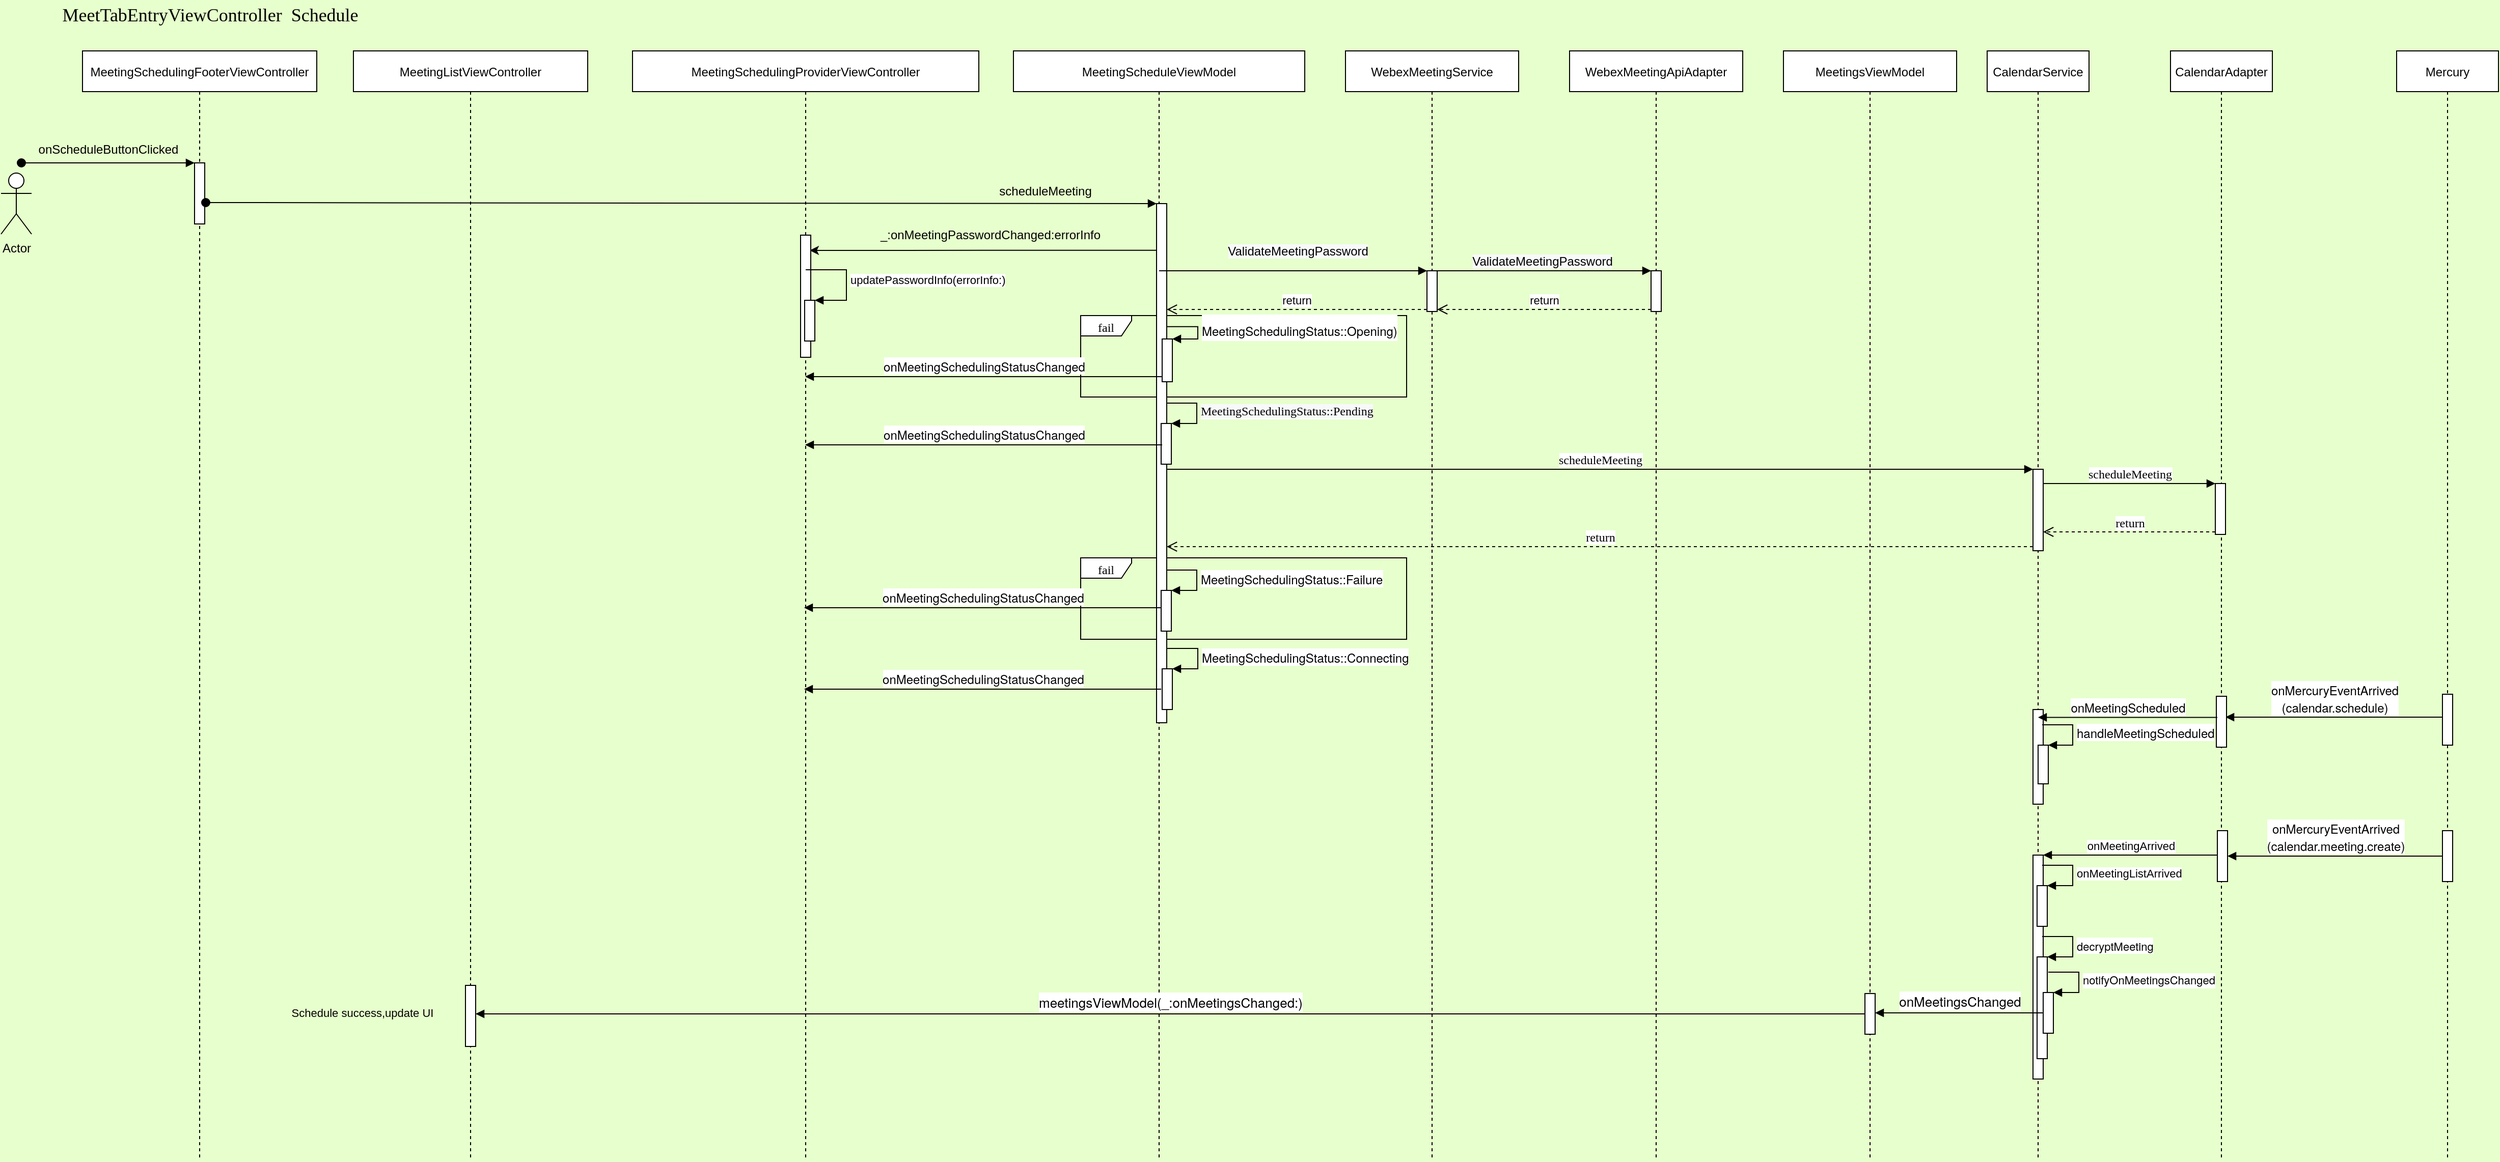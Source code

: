 <mxfile version="17.1.2" type="github">
  <diagram id="kgpKYQtTHZ0yAKxKKP6v" name="Page-1">
    <mxGraphModel dx="3640" dy="1142" grid="1" gridSize="10" guides="1" tooltips="1" connect="1" arrows="1" fold="1" page="1" pageScale="1" pageWidth="850" pageHeight="1100" background="#E6FFCC" math="0" shadow="0">
      <root>
        <mxCell id="0" />
        <mxCell id="1" parent="0" />
        <mxCell id="TrbpMphKD7TbdpJShQMu-66" value="&lt;font style=&quot;font-size: 12px&quot;&gt;fail&lt;/font&gt;" style="shape=umlFrame;whiteSpace=wrap;html=1;fontFamily=Lucida Console;fontSize=18;width=50;height=20;" parent="1" vertex="1">
          <mxGeometry x="200" y="568" width="320" height="80" as="geometry" />
        </mxCell>
        <mxCell id="TrbpMphKD7TbdpJShQMu-34" value="" style="edgeStyle=orthogonalEdgeStyle;rounded=0;orthogonalLoop=1;jettySize=auto;html=1;entryX=0.9;entryY=0.125;entryDx=0;entryDy=0;entryPerimeter=0;exitX=0.164;exitY=0.09;exitDx=0;exitDy=0;exitPerimeter=0;" parent="1" source="TrbpMphKD7TbdpJShQMu-24" target="TrbpMphKD7TbdpJShQMu-33" edge="1">
          <mxGeometry relative="1" as="geometry">
            <mxPoint x="294.5" y="249" as="sourcePoint" />
            <mxPoint x="-5.5" y="249" as="targetPoint" />
            <Array as="points" />
          </mxGeometry>
        </mxCell>
        <mxCell id="3nuBFxr9cyL0pnOWT2aG-1" value="MeetingScheduleViewModel" style="shape=umlLifeline;perimeter=lifelinePerimeter;container=1;collapsible=0;recursiveResize=0;rounded=0;shadow=0;strokeWidth=1;" parent="1" vertex="1">
          <mxGeometry x="134" y="70" width="286" height="1090" as="geometry" />
        </mxCell>
        <mxCell id="TrbpMphKD7TbdpJShQMu-44" value="&lt;font style=&quot;font-size: 12px&quot;&gt;fail&lt;/font&gt;" style="shape=umlFrame;whiteSpace=wrap;html=1;fontFamily=Lucida Console;fontSize=18;width=50;height=20;" parent="3nuBFxr9cyL0pnOWT2aG-1" vertex="1">
          <mxGeometry x="66" y="260" width="320" height="80" as="geometry" />
        </mxCell>
        <mxCell id="TrbpMphKD7TbdpJShQMu-24" value="" style="html=1;points=[];perimeter=orthogonalPerimeter;" parent="3nuBFxr9cyL0pnOWT2aG-1" vertex="1">
          <mxGeometry x="140.5" y="150" width="10" height="510" as="geometry" />
        </mxCell>
        <mxCell id="TrbpMphKD7TbdpJShQMu-43" value="&lt;p class=&quot;p1&quot; style=&quot;margin: 0px ; font-stretch: normal ; line-height: normal ; font-family: &amp;#34;helvetica neue&amp;#34;&quot;&gt;&lt;font style=&quot;font-size: 12px&quot;&gt;MeetingSchedulingStatus::Opening)&lt;/font&gt;&lt;/p&gt;" style="edgeStyle=orthogonalEdgeStyle;html=1;align=left;spacingLeft=2;endArrow=block;rounded=0;entryX=1;entryY=0;fontFamily=Lucida Console;fontSize=18;" parent="3nuBFxr9cyL0pnOWT2aG-1" target="TrbpMphKD7TbdpJShQMu-42" edge="1">
          <mxGeometry x="-0.106" relative="1" as="geometry">
            <mxPoint x="151" y="270.911" as="sourcePoint" />
            <Array as="points">
              <mxPoint x="181" y="270.911" />
            </Array>
            <mxPoint as="offset" />
          </mxGeometry>
        </mxCell>
        <mxCell id="TrbpMphKD7TbdpJShQMu-42" value="" style="html=1;points=[];perimeter=orthogonalPerimeter;fontFamily=Lucida Console;fontSize=18;" parent="3nuBFxr9cyL0pnOWT2aG-1" vertex="1">
          <mxGeometry x="146" y="282.98" width="10" height="42.02" as="geometry" />
        </mxCell>
        <mxCell id="TrbpMphKD7TbdpJShQMu-3" value="MeetingSchedulingFooterViewController" style="shape=umlLifeline;perimeter=lifelinePerimeter;container=1;collapsible=0;recursiveResize=0;rounded=0;shadow=0;strokeWidth=1;" parent="1" vertex="1">
          <mxGeometry x="-780" y="70" width="230" height="1090" as="geometry" />
        </mxCell>
        <mxCell id="TrbpMphKD7TbdpJShQMu-17" value="" style="html=1;points=[];perimeter=orthogonalPerimeter;" parent="TrbpMphKD7TbdpJShQMu-3" vertex="1">
          <mxGeometry x="110" y="110" width="10" height="60" as="geometry" />
        </mxCell>
        <mxCell id="TrbpMphKD7TbdpJShQMu-18" value="" style="html=1;verticalAlign=bottom;startArrow=oval;endArrow=block;startSize=8;rounded=0;" parent="TrbpMphKD7TbdpJShQMu-3" target="TrbpMphKD7TbdpJShQMu-17" edge="1">
          <mxGeometry relative="1" as="geometry">
            <mxPoint x="-60" y="110" as="sourcePoint" />
          </mxGeometry>
        </mxCell>
        <mxCell id="TrbpMphKD7TbdpJShQMu-22" value="onScheduleButtonClicked" style="text;html=1;align=center;verticalAlign=middle;resizable=0;points=[];autosize=1;strokeColor=none;fillColor=none;" parent="TrbpMphKD7TbdpJShQMu-3" vertex="1">
          <mxGeometry x="-50" y="87" width="150" height="20" as="geometry" />
        </mxCell>
        <mxCell id="TrbpMphKD7TbdpJShQMu-5" value="WebexMeetingService" style="shape=umlLifeline;perimeter=lifelinePerimeter;container=1;collapsible=0;recursiveResize=0;rounded=0;shadow=0;strokeWidth=1;" parent="1" vertex="1">
          <mxGeometry x="460" y="70" width="170" height="1090" as="geometry" />
        </mxCell>
        <mxCell id="TrbpMphKD7TbdpJShQMu-26" value="" style="html=1;points=[];perimeter=orthogonalPerimeter;" parent="TrbpMphKD7TbdpJShQMu-5" vertex="1">
          <mxGeometry x="80" y="216" width="10" height="40" as="geometry" />
        </mxCell>
        <mxCell id="TrbpMphKD7TbdpJShQMu-7" value="WebexMeetingApiAdapter" style="shape=umlLifeline;perimeter=lifelinePerimeter;container=1;collapsible=0;recursiveResize=0;rounded=0;shadow=0;strokeWidth=1;" parent="1" vertex="1">
          <mxGeometry x="680" y="70" width="170" height="1090" as="geometry" />
        </mxCell>
        <mxCell id="TrbpMphKD7TbdpJShQMu-29" value="" style="html=1;points=[];perimeter=orthogonalPerimeter;" parent="TrbpMphKD7TbdpJShQMu-7" vertex="1">
          <mxGeometry x="80" y="216" width="10" height="40" as="geometry" />
        </mxCell>
        <mxCell id="TrbpMphKD7TbdpJShQMu-14" value="&lt;span style=&quot;color: rgba(0 , 0 , 0 , 0) ; font-family: monospace ; font-size: 0px&quot;&gt;%3CmxGraphModel%3E%3Croot%3E%3CmxCell%20id%3D%220%22%2F%3E%3CmxCell%20id%3D%221%22%20parent%3D%220%22%2F%3E%3CmxCell%20id%3D%222%22%20value%3D%22ValidateMeetingPassword%22%20style%3D%22text%3Bhtml%3D1%3Balign%3Dcenter%3BverticalAlign%3Dmiddle%3Bresizable%3D0%3Bpoints%3D%5B%5D%3Bautosize%3D1%3BstrokeColor%3Dnone%3BfillColor%3Dnone%3B%22%20vertex%3D%221%22%20parent%3D%221%22%3E%3CmxGeometry%20x%3D%22340%22%20y%3D%22190%22%20width%3D%22150%22%20height%3D%2220%22%20as%3D%22geometry%22%2F%3E%3C%2FmxCell%3E%3C%2Froot%3E%3C%2FmxGraphModel%3E&lt;/span&gt;" style="text;html=1;align=center;verticalAlign=middle;resizable=0;points=[];autosize=1;strokeColor=none;fillColor=none;" parent="1" vertex="1">
          <mxGeometry x="110" y="190" width="20" height="20" as="geometry" />
        </mxCell>
        <mxCell id="TrbpMphKD7TbdpJShQMu-15" value="scheduleMeeting" style="text;html=1;align=center;verticalAlign=middle;resizable=0;points=[];autosize=1;strokeColor=none;fillColor=none;" parent="1" vertex="1">
          <mxGeometry x="110" y="198" width="110" height="20" as="geometry" />
        </mxCell>
        <mxCell id="TrbpMphKD7TbdpJShQMu-20" value="Actor" style="shape=umlActor;verticalLabelPosition=bottom;verticalAlign=top;html=1;" parent="1" vertex="1">
          <mxGeometry x="-860" y="190" width="30" height="60" as="geometry" />
        </mxCell>
        <mxCell id="TrbpMphKD7TbdpJShQMu-25" value="" style="html=1;verticalAlign=bottom;startArrow=oval;endArrow=block;startSize=8;rounded=0;exitX=1.1;exitY=0.65;exitDx=0;exitDy=0;exitPerimeter=0;" parent="1" source="TrbpMphKD7TbdpJShQMu-17" target="TrbpMphKD7TbdpJShQMu-24" edge="1">
          <mxGeometry relative="1" as="geometry">
            <mxPoint x="230" y="220" as="sourcePoint" />
          </mxGeometry>
        </mxCell>
        <mxCell id="TrbpMphKD7TbdpJShQMu-27" value="&lt;span style=&quot;font-size: 12px ; background-color: rgb(248 , 249 , 250)&quot;&gt;ValidateMeetingPassword&lt;/span&gt;" style="html=1;verticalAlign=bottom;endArrow=block;entryX=0;entryY=0;rounded=0;" parent="1" source="3nuBFxr9cyL0pnOWT2aG-1" target="TrbpMphKD7TbdpJShQMu-26" edge="1">
          <mxGeometry x="0.022" y="10" relative="1" as="geometry">
            <mxPoint x="280" y="290" as="sourcePoint" />
            <mxPoint x="1" as="offset" />
          </mxGeometry>
        </mxCell>
        <mxCell id="TrbpMphKD7TbdpJShQMu-28" value="return" style="html=1;verticalAlign=bottom;endArrow=open;dashed=1;endSize=8;exitX=0;exitY=0.95;rounded=0;" parent="1" source="TrbpMphKD7TbdpJShQMu-26" target="TrbpMphKD7TbdpJShQMu-24" edge="1">
          <mxGeometry relative="1" as="geometry">
            <mxPoint x="294.5" y="324" as="targetPoint" />
          </mxGeometry>
        </mxCell>
        <mxCell id="TrbpMphKD7TbdpJShQMu-30" value="&lt;span style=&quot;font-size: 12px ; background-color: rgb(248 , 249 , 250)&quot;&gt;ValidateMeetingPassword&lt;/span&gt;" style="html=1;verticalAlign=bottom;endArrow=block;entryX=0;entryY=0;rounded=0;" parent="1" target="TrbpMphKD7TbdpJShQMu-29" edge="1">
          <mxGeometry relative="1" as="geometry">
            <mxPoint x="544.5" y="286" as="sourcePoint" />
          </mxGeometry>
        </mxCell>
        <mxCell id="TrbpMphKD7TbdpJShQMu-31" value="return" style="html=1;verticalAlign=bottom;endArrow=open;dashed=1;endSize=8;exitX=0;exitY=0.95;rounded=0;" parent="1" source="TrbpMphKD7TbdpJShQMu-29" edge="1">
          <mxGeometry relative="1" as="geometry">
            <mxPoint x="550" y="324" as="targetPoint" />
          </mxGeometry>
        </mxCell>
        <mxCell id="TrbpMphKD7TbdpJShQMu-32" value="MeetingSchedulingProviderViewController" style="shape=umlLifeline;perimeter=lifelinePerimeter;container=1;collapsible=0;recursiveResize=0;rounded=0;shadow=0;strokeWidth=1;" parent="1" vertex="1">
          <mxGeometry x="-240" y="70" width="340" height="1090" as="geometry" />
        </mxCell>
        <mxCell id="TrbpMphKD7TbdpJShQMu-33" value="" style="html=1;points=[];perimeter=orthogonalPerimeter;" parent="TrbpMphKD7TbdpJShQMu-32" vertex="1">
          <mxGeometry x="165" y="181" width="10" height="120" as="geometry" />
        </mxCell>
        <mxCell id="TrbpMphKD7TbdpJShQMu-35" value="_:onMeetingPasswordChanged:errorInfo" style="text;html=1;align=center;verticalAlign=middle;resizable=0;points=[];autosize=1;strokeColor=none;fillColor=none;" parent="TrbpMphKD7TbdpJShQMu-32" vertex="1">
          <mxGeometry x="236" y="171" width="230" height="20" as="geometry" />
        </mxCell>
        <mxCell id="TrbpMphKD7TbdpJShQMu-38" value="" style="html=1;points=[];perimeter=orthogonalPerimeter;" parent="TrbpMphKD7TbdpJShQMu-32" vertex="1">
          <mxGeometry x="169" y="245" width="10" height="40" as="geometry" />
        </mxCell>
        <mxCell id="TrbpMphKD7TbdpJShQMu-39" value="updatePasswordInfo(errorInfo:)" style="edgeStyle=orthogonalEdgeStyle;html=1;align=left;spacingLeft=2;endArrow=block;rounded=0;entryX=1;entryY=0;" parent="TrbpMphKD7TbdpJShQMu-32" target="TrbpMphKD7TbdpJShQMu-38" edge="1">
          <mxGeometry x="-0.01" relative="1" as="geometry">
            <mxPoint x="170" y="215" as="sourcePoint" />
            <Array as="points">
              <mxPoint x="210" y="215" />
              <mxPoint x="210" y="245" />
            </Array>
            <mxPoint as="offset" />
          </mxGeometry>
        </mxCell>
        <mxCell id="TrbpMphKD7TbdpJShQMu-41" value="&lt;font face=&quot;Lucida Console&quot;&gt;MeetTabEntryViewController&amp;nbsp; Schedule&lt;/font&gt;" style="text;html=1;align=center;verticalAlign=middle;resizable=0;points=[];autosize=1;strokeColor=none;fillColor=none;fontSize=18;fontFamily=Lucida Console;" parent="1" vertex="1">
          <mxGeometry x="-810" y="20" width="310" height="30" as="geometry" />
        </mxCell>
        <mxCell id="TrbpMphKD7TbdpJShQMu-51" value="scheduleMeeting" style="html=1;verticalAlign=bottom;endArrow=block;entryX=0;entryY=0;rounded=0;fontFamily=Lucida Console;fontSize=12;" parent="1" target="TrbpMphKD7TbdpJShQMu-50" edge="1">
          <mxGeometry relative="1" as="geometry">
            <mxPoint x="284.5" y="481" as="sourcePoint" />
          </mxGeometry>
        </mxCell>
        <mxCell id="TrbpMphKD7TbdpJShQMu-52" value="return" style="html=1;verticalAlign=bottom;endArrow=open;dashed=1;endSize=8;exitX=0;exitY=0.95;rounded=0;fontFamily=Lucida Console;fontSize=12;" parent="1" source="TrbpMphKD7TbdpJShQMu-50" edge="1">
          <mxGeometry relative="1" as="geometry">
            <mxPoint x="284.5" y="557" as="targetPoint" />
          </mxGeometry>
        </mxCell>
        <mxCell id="TrbpMphKD7TbdpJShQMu-64" value="" style="html=1;points=[];perimeter=orthogonalPerimeter;fontFamily=Lucida Console;fontSize=12;" parent="1" vertex="1">
          <mxGeometry x="279" y="436" width="10" height="40" as="geometry" />
        </mxCell>
        <mxCell id="TrbpMphKD7TbdpJShQMu-65" value="&lt;span style=&quot;text-align: center ; background-color: rgb(248 , 249 , 250)&quot;&gt;MeetingSchedulingStatus::Pending&lt;/span&gt;" style="edgeStyle=orthogonalEdgeStyle;html=1;align=left;spacingLeft=2;endArrow=block;rounded=0;entryX=1;entryY=0;fontFamily=Lucida Console;fontSize=12;" parent="1" target="TrbpMphKD7TbdpJShQMu-64" edge="1">
          <mxGeometry relative="1" as="geometry">
            <mxPoint x="284" y="416" as="sourcePoint" />
            <Array as="points">
              <mxPoint x="314" y="416" />
            </Array>
          </mxGeometry>
        </mxCell>
        <mxCell id="TrbpMphKD7TbdpJShQMu-67" value="" style="html=1;points=[];perimeter=orthogonalPerimeter;fontFamily=Lucida Console;fontSize=12;" parent="1" vertex="1">
          <mxGeometry x="279" y="600" width="10" height="40" as="geometry" />
        </mxCell>
        <mxCell id="TrbpMphKD7TbdpJShQMu-68" value="&lt;p class=&quot;p1&quot; style=&quot;margin: 0px ; font-stretch: normal ; line-height: normal ; font-family: &amp;#34;helvetica neue&amp;#34;&quot;&gt;&lt;font style=&quot;font-size: 12px&quot;&gt;MeetingSchedulingStatus::Failure&lt;/font&gt;&lt;/p&gt;" style="edgeStyle=orthogonalEdgeStyle;html=1;align=left;spacingLeft=2;endArrow=block;rounded=0;entryX=1;entryY=0;fontFamily=Lucida Console;fontSize=12;" parent="1" target="TrbpMphKD7TbdpJShQMu-67" edge="1">
          <mxGeometry relative="1" as="geometry">
            <mxPoint x="284" y="580" as="sourcePoint" />
            <Array as="points">
              <mxPoint x="314" y="580" />
            </Array>
          </mxGeometry>
        </mxCell>
        <mxCell id="TrbpMphKD7TbdpJShQMu-69" value="" style="html=1;points=[];perimeter=orthogonalPerimeter;fontFamily=Lucida Console;fontSize=12;" parent="1" vertex="1">
          <mxGeometry x="280" y="677" width="10" height="40" as="geometry" />
        </mxCell>
        <mxCell id="TrbpMphKD7TbdpJShQMu-70" value="&lt;p class=&quot;p1&quot; style=&quot;margin: 0px ; font-stretch: normal ; line-height: normal ; font-family: &amp;#34;helvetica neue&amp;#34;&quot;&gt;&lt;font style=&quot;font-size: 12px&quot;&gt;MeetingSchedulingStatus::Connecting&lt;/font&gt;&lt;/p&gt;" style="edgeStyle=orthogonalEdgeStyle;html=1;align=left;spacingLeft=2;endArrow=block;rounded=0;entryX=1;entryY=0;fontFamily=Lucida Console;fontSize=12;" parent="1" target="TrbpMphKD7TbdpJShQMu-69" edge="1">
          <mxGeometry relative="1" as="geometry">
            <mxPoint x="285" y="657" as="sourcePoint" />
            <Array as="points">
              <mxPoint x="315" y="657" />
            </Array>
          </mxGeometry>
        </mxCell>
        <mxCell id="TrbpMphKD7TbdpJShQMu-83" value="&lt;p class=&quot;p1&quot; style=&quot;margin: 0px ; font-stretch: normal ; line-height: normal ; font-family: &amp;#34;helvetica neue&amp;#34;&quot;&gt;&lt;font style=&quot;font-size: 12px&quot;&gt;onMeetingSchedulingStatusChanged&lt;/font&gt;&lt;/p&gt;" style="html=1;verticalAlign=bottom;endArrow=block;rounded=0;fontFamily=Lucida Console;fontSize=12;" parent="1" source="TrbpMphKD7TbdpJShQMu-42" edge="1">
          <mxGeometry width="80" relative="1" as="geometry">
            <mxPoint x="60" y="390" as="sourcePoint" />
            <mxPoint x="-70.5" y="390" as="targetPoint" />
          </mxGeometry>
        </mxCell>
        <mxCell id="TrbpMphKD7TbdpJShQMu-84" value="&lt;p class=&quot;p1&quot; style=&quot;margin: 0px ; font-stretch: normal ; line-height: normal ; font-family: &amp;#34;helvetica neue&amp;#34;&quot;&gt;&lt;font style=&quot;font-size: 12px&quot;&gt;onMeetingSchedulingStatusChanged&lt;/font&gt;&lt;/p&gt;" style="html=1;verticalAlign=bottom;endArrow=block;rounded=0;fontFamily=Lucida Console;fontSize=12;" parent="1" edge="1">
          <mxGeometry width="80" relative="1" as="geometry">
            <mxPoint x="280" y="457" as="sourcePoint" />
            <mxPoint x="-70.5" y="457" as="targetPoint" />
          </mxGeometry>
        </mxCell>
        <mxCell id="TrbpMphKD7TbdpJShQMu-85" value="&lt;p class=&quot;p1&quot; style=&quot;margin: 0px ; font-stretch: normal ; line-height: normal ; font-family: &amp;#34;helvetica neue&amp;#34;&quot;&gt;&lt;font style=&quot;font-size: 12px&quot;&gt;onMeetingSchedulingStatusChanged&lt;/font&gt;&lt;/p&gt;" style="html=1;verticalAlign=bottom;endArrow=block;rounded=0;fontFamily=Lucida Console;fontSize=12;" parent="1" edge="1">
          <mxGeometry width="80" relative="1" as="geometry">
            <mxPoint x="279" y="617" as="sourcePoint" />
            <mxPoint x="-71.5" y="617" as="targetPoint" />
          </mxGeometry>
        </mxCell>
        <mxCell id="TrbpMphKD7TbdpJShQMu-86" value="&lt;p class=&quot;p1&quot; style=&quot;margin: 0px ; font-stretch: normal ; line-height: normal ; font-family: &amp;#34;helvetica neue&amp;#34;&quot;&gt;&lt;font style=&quot;font-size: 12px&quot;&gt;onMeetingSchedulingStatusChanged&lt;/font&gt;&lt;/p&gt;" style="html=1;verticalAlign=bottom;endArrow=block;rounded=0;fontFamily=Lucida Console;fontSize=12;" parent="1" edge="1">
          <mxGeometry width="80" relative="1" as="geometry">
            <mxPoint x="279" y="697" as="sourcePoint" />
            <mxPoint x="-71.5" y="697" as="targetPoint" />
          </mxGeometry>
        </mxCell>
        <mxCell id="ljaFcBIiQB2sxFQ1hwOl-16" value="MeetingsViewModel" style="shape=umlLifeline;perimeter=lifelinePerimeter;container=1;collapsible=0;recursiveResize=0;rounded=0;shadow=0;strokeWidth=1;" vertex="1" parent="1">
          <mxGeometry x="890" y="70" width="170" height="1090" as="geometry" />
        </mxCell>
        <mxCell id="ljaFcBIiQB2sxFQ1hwOl-17" value="" style="html=1;points=[];perimeter=orthogonalPerimeter;" vertex="1" parent="ljaFcBIiQB2sxFQ1hwOl-16">
          <mxGeometry x="80" y="926" width="10" height="40" as="geometry" />
        </mxCell>
        <mxCell id="3nuBFxr9cyL0pnOWT2aG-5" value="CalendarService" style="shape=umlLifeline;perimeter=lifelinePerimeter;container=1;collapsible=0;recursiveResize=0;rounded=0;shadow=0;strokeWidth=1;" parent="1" vertex="1">
          <mxGeometry x="1090" y="70" width="100" height="1090" as="geometry" />
        </mxCell>
        <mxCell id="TrbpMphKD7TbdpJShQMu-50" value="" style="html=1;points=[];perimeter=orthogonalPerimeter;fontFamily=Lucida Console;fontSize=12;" parent="3nuBFxr9cyL0pnOWT2aG-5" vertex="1">
          <mxGeometry x="45" y="411" width="10" height="80" as="geometry" />
        </mxCell>
        <mxCell id="TrbpMphKD7TbdpJShQMu-81" value="" style="html=1;points=[];perimeter=orthogonalPerimeter;fontFamily=Lucida Console;fontSize=12;" parent="3nuBFxr9cyL0pnOWT2aG-5" vertex="1">
          <mxGeometry x="45" y="647" width="10" height="93" as="geometry" />
        </mxCell>
        <mxCell id="TrbpMphKD7TbdpJShQMu-1" value="CalendarAdapter" style="shape=umlLifeline;perimeter=lifelinePerimeter;container=1;collapsible=0;recursiveResize=0;rounded=0;shadow=0;strokeWidth=1;" parent="1" vertex="1">
          <mxGeometry x="1270" y="70" width="100" height="1090" as="geometry" />
        </mxCell>
        <mxCell id="TrbpMphKD7TbdpJShQMu-55" value="" style="html=1;points=[];perimeter=orthogonalPerimeter;fontFamily=Lucida Console;fontSize=12;" parent="TrbpMphKD7TbdpJShQMu-1" vertex="1">
          <mxGeometry x="44" y="425" width="10" height="50" as="geometry" />
        </mxCell>
        <mxCell id="TrbpMphKD7TbdpJShQMu-56" value="scheduleMeeting" style="html=1;verticalAlign=bottom;endArrow=block;entryX=0;entryY=0;rounded=0;fontFamily=Lucida Console;fontSize=12;" parent="1" source="TrbpMphKD7TbdpJShQMu-50" target="TrbpMphKD7TbdpJShQMu-55" edge="1">
          <mxGeometry relative="1" as="geometry">
            <mxPoint x="1150" y="495" as="sourcePoint" />
          </mxGeometry>
        </mxCell>
        <mxCell id="TrbpMphKD7TbdpJShQMu-57" value="return" style="html=1;verticalAlign=bottom;endArrow=open;dashed=1;endSize=8;exitX=0;exitY=0.95;rounded=0;fontFamily=Lucida Console;fontSize=12;" parent="1" source="TrbpMphKD7TbdpJShQMu-55" target="TrbpMphKD7TbdpJShQMu-50" edge="1">
          <mxGeometry relative="1" as="geometry">
            <mxPoint x="1140" y="543" as="targetPoint" />
          </mxGeometry>
        </mxCell>
        <mxCell id="TrbpMphKD7TbdpJShQMu-71" value="Mercury" style="shape=umlLifeline;perimeter=lifelinePerimeter;container=1;collapsible=0;recursiveResize=0;rounded=0;shadow=0;strokeWidth=1;" parent="1" vertex="1">
          <mxGeometry x="1492" y="70" width="100" height="1090" as="geometry" />
        </mxCell>
        <mxCell id="TrbpMphKD7TbdpJShQMu-72" value="" style="html=1;points=[];perimeter=orthogonalPerimeter;fontFamily=Lucida Console;fontSize=12;" parent="TrbpMphKD7TbdpJShQMu-71" vertex="1">
          <mxGeometry x="45" y="632" width="10" height="50" as="geometry" />
        </mxCell>
        <mxCell id="TrbpMphKD7TbdpJShQMu-74" value="&lt;p class=&quot;p1&quot; style=&quot;margin: 0px ; font-stretch: normal ; line-height: normal ; font-family: &amp;#34;helvetica neue&amp;#34;&quot;&gt;&lt;font style=&quot;font-size: 12px&quot;&gt;onMercuryEventArrived&lt;/font&gt;&lt;/p&gt;&lt;p class=&quot;p1&quot; style=&quot;margin: 0px ; font-stretch: normal ; line-height: normal ; font-family: &amp;#34;helvetica neue&amp;#34;&quot;&gt;&lt;font style=&quot;font-size: 12px&quot;&gt;(calendar.schedule)&lt;/font&gt;&lt;/p&gt;" style="html=1;verticalAlign=bottom;endArrow=block;rounded=0;fontFamily=Lucida Console;fontSize=12;entryX=0.9;entryY=0.41;entryDx=0;entryDy=0;entryPerimeter=0;" parent="1" source="TrbpMphKD7TbdpJShQMu-72" target="TrbpMphKD7TbdpJShQMu-75" edge="1">
          <mxGeometry width="80" relative="1" as="geometry">
            <mxPoint x="1495" y="726" as="sourcePoint" />
            <mxPoint x="1320" y="727" as="targetPoint" />
          </mxGeometry>
        </mxCell>
        <mxCell id="TrbpMphKD7TbdpJShQMu-80" value="" style="group" parent="1" vertex="1" connectable="0">
          <mxGeometry x="1195" y="670" width="159" height="80" as="geometry" />
        </mxCell>
        <mxCell id="TrbpMphKD7TbdpJShQMu-75" value="" style="html=1;points=[];perimeter=orthogonalPerimeter;fontFamily=Lucida Console;fontSize=12;" parent="TrbpMphKD7TbdpJShQMu-80" vertex="1">
          <mxGeometry x="120" y="34" width="10" height="50" as="geometry" />
        </mxCell>
        <mxCell id="TrbpMphKD7TbdpJShQMu-76" value="&lt;p class=&quot;p1&quot; style=&quot;margin: 0px ; font-stretch: normal ; line-height: normal ; font-family: &amp;#34;helvetica neue&amp;#34;&quot;&gt;&lt;font style=&quot;font-size: 12px&quot;&gt;onMeetingScheduled&lt;/font&gt;&lt;/p&gt;" style="html=1;verticalAlign=bottom;endArrow=block;rounded=0;fontFamily=Lucida Console;fontSize=12;exitX=0.5;exitY=0.862;exitDx=0;exitDy=0;exitPerimeter=0;" parent="TrbpMphKD7TbdpJShQMu-80" target="3nuBFxr9cyL0pnOWT2aG-5" edge="1">
          <mxGeometry relative="1" as="geometry">
            <mxPoint x="121" y="54.74" as="sourcePoint" />
            <mxPoint x="-4" y="54" as="targetPoint" />
          </mxGeometry>
        </mxCell>
        <mxCell id="TrbpMphKD7TbdpJShQMu-78" value="" style="html=1;points=[];perimeter=orthogonalPerimeter;fontFamily=Lucida Console;fontSize=12;" parent="TrbpMphKD7TbdpJShQMu-80" vertex="1">
          <mxGeometry x="-55" y="82" width="10" height="38" as="geometry" />
        </mxCell>
        <mxCell id="TrbpMphKD7TbdpJShQMu-79" value="&lt;p class=&quot;p1&quot; style=&quot;margin: 0px ; font-stretch: normal ; line-height: normal ; font-family: &amp;#34;helvetica neue&amp;#34;&quot;&gt;&lt;font style=&quot;font-size: 12px&quot;&gt;handleMeetingScheduled&lt;/font&gt;&lt;/p&gt;" style="edgeStyle=orthogonalEdgeStyle;html=1;align=left;spacingLeft=2;endArrow=block;rounded=0;entryX=1;entryY=0;fontFamily=Lucida Console;fontSize=12;" parent="TrbpMphKD7TbdpJShQMu-80" target="TrbpMphKD7TbdpJShQMu-78" edge="1">
          <mxGeometry relative="1" as="geometry">
            <mxPoint x="-51" y="62" as="sourcePoint" />
            <Array as="points">
              <mxPoint x="-21" y="62" />
            </Array>
          </mxGeometry>
        </mxCell>
        <mxCell id="ljaFcBIiQB2sxFQ1hwOl-2" value="" style="html=1;points=[];perimeter=orthogonalPerimeter;fontFamily=Lucida Console;fontSize=12;" vertex="1" parent="1">
          <mxGeometry x="1537" y="836" width="10" height="50" as="geometry" />
        </mxCell>
        <mxCell id="ljaFcBIiQB2sxFQ1hwOl-3" value="&lt;p class=&quot;p1&quot; style=&quot;margin: 0px ; font-stretch: normal ; line-height: normal ; font-family: &amp;#34;helvetica neue&amp;#34;&quot;&gt;&lt;font style=&quot;font-size: 12px&quot;&gt;onMercuryEventArrived&lt;/font&gt;&lt;/p&gt;&lt;p class=&quot;p1&quot; style=&quot;margin: 0px ; font-stretch: normal ; line-height: normal ; font-family: &amp;#34;helvetica neue&amp;#34;&quot;&gt;&lt;font style=&quot;font-size: 12px&quot;&gt;(&lt;/font&gt;calendar.meeting.create)&lt;/p&gt;" style="html=1;verticalAlign=bottom;endArrow=block;rounded=0;fontFamily=Lucida Console;fontSize=12;" edge="1" parent="1" source="ljaFcBIiQB2sxFQ1hwOl-2" target="ljaFcBIiQB2sxFQ1hwOl-7">
          <mxGeometry width="80" relative="1" as="geometry">
            <mxPoint x="1616" y="861.5" as="sourcePoint" />
            <mxPoint x="1340" y="860" as="targetPoint" />
          </mxGeometry>
        </mxCell>
        <mxCell id="ljaFcBIiQB2sxFQ1hwOl-4" value="" style="html=1;points=[];perimeter=orthogonalPerimeter;" vertex="1" parent="1">
          <mxGeometry x="1135" y="860" width="10" height="220" as="geometry" />
        </mxCell>
        <mxCell id="ljaFcBIiQB2sxFQ1hwOl-5" value="onMeetingArrived" style="html=1;verticalAlign=bottom;endArrow=block;entryX=1;entryY=0;rounded=0;" edge="1" target="ljaFcBIiQB2sxFQ1hwOl-4" parent="1" source="ljaFcBIiQB2sxFQ1hwOl-7">
          <mxGeometry relative="1" as="geometry">
            <mxPoint x="1205" y="860" as="sourcePoint" />
          </mxGeometry>
        </mxCell>
        <mxCell id="ljaFcBIiQB2sxFQ1hwOl-7" value="" style="html=1;points=[];perimeter=orthogonalPerimeter;" vertex="1" parent="1">
          <mxGeometry x="1316" y="836" width="10" height="50" as="geometry" />
        </mxCell>
        <mxCell id="ljaFcBIiQB2sxFQ1hwOl-8" value="" style="html=1;points=[];perimeter=orthogonalPerimeter;" vertex="1" parent="1">
          <mxGeometry x="1139" y="890" width="10" height="40" as="geometry" />
        </mxCell>
        <mxCell id="ljaFcBIiQB2sxFQ1hwOl-9" value="onMeetingListArrived" style="edgeStyle=orthogonalEdgeStyle;html=1;align=left;spacingLeft=2;endArrow=block;rounded=0;entryX=1;entryY=0;" edge="1" target="ljaFcBIiQB2sxFQ1hwOl-8" parent="1">
          <mxGeometry relative="1" as="geometry">
            <mxPoint x="1144" y="870" as="sourcePoint" />
            <Array as="points">
              <mxPoint x="1174" y="870" />
            </Array>
          </mxGeometry>
        </mxCell>
        <mxCell id="ljaFcBIiQB2sxFQ1hwOl-10" value="" style="html=1;points=[];perimeter=orthogonalPerimeter;" vertex="1" parent="1">
          <mxGeometry x="1139" y="960" width="10" height="100" as="geometry" />
        </mxCell>
        <mxCell id="ljaFcBIiQB2sxFQ1hwOl-11" value="&lt;p class=&quot;p1&quot; style=&quot;margin: 0px ; font-stretch: normal ; line-height: normal ; font-family: &amp;#34;helvetica neue&amp;#34;&quot;&gt;&lt;font style=&quot;font-size: 11px&quot;&gt;decryptMeeting&lt;/font&gt;&lt;/p&gt;" style="edgeStyle=orthogonalEdgeStyle;html=1;align=left;spacingLeft=2;endArrow=block;rounded=0;entryX=1;entryY=0;" edge="1" parent="1" target="ljaFcBIiQB2sxFQ1hwOl-10">
          <mxGeometry relative="1" as="geometry">
            <mxPoint x="1144" y="940" as="sourcePoint" />
            <Array as="points">
              <mxPoint x="1174" y="940" />
            </Array>
          </mxGeometry>
        </mxCell>
        <mxCell id="ljaFcBIiQB2sxFQ1hwOl-13" value="" style="html=1;points=[];perimeter=orthogonalPerimeter;fontSize=11;" vertex="1" parent="1">
          <mxGeometry x="1145" y="995" width="10" height="40" as="geometry" />
        </mxCell>
        <mxCell id="ljaFcBIiQB2sxFQ1hwOl-14" value="&lt;span style=&quot;font-family: &amp;#34;helvetica neue&amp;#34; ; text-align: center&quot;&gt;notifyOnMeetingsChanged&lt;/span&gt;" style="edgeStyle=orthogonalEdgeStyle;html=1;align=left;spacingLeft=2;endArrow=block;rounded=0;entryX=1;entryY=0;fontSize=11;" edge="1" target="ljaFcBIiQB2sxFQ1hwOl-13" parent="1">
          <mxGeometry relative="1" as="geometry">
            <mxPoint x="1150" y="975" as="sourcePoint" />
            <Array as="points">
              <mxPoint x="1180" y="975" />
            </Array>
          </mxGeometry>
        </mxCell>
        <mxCell id="ljaFcBIiQB2sxFQ1hwOl-19" value="&lt;p class=&quot;p1&quot; style=&quot;margin: 0px ; font-stretch: normal ; font-size: 13px ; line-height: normal ; font-family: &amp;#34;helvetica neue&amp;#34;&quot;&gt;onMeetingsChanged&lt;/p&gt;" style="html=1;verticalAlign=bottom;endArrow=block;rounded=0;fontSize=11;" edge="1" parent="1" source="ljaFcBIiQB2sxFQ1hwOl-13" target="ljaFcBIiQB2sxFQ1hwOl-17">
          <mxGeometry width="80" relative="1" as="geometry">
            <mxPoint x="810" y="1200" as="sourcePoint" />
            <mxPoint x="680" y="1190" as="targetPoint" />
          </mxGeometry>
        </mxCell>
        <mxCell id="ljaFcBIiQB2sxFQ1hwOl-20" value="MeetingListViewController" style="shape=umlLifeline;perimeter=lifelinePerimeter;container=1;collapsible=0;recursiveResize=0;rounded=0;shadow=0;strokeWidth=1;" vertex="1" parent="1">
          <mxGeometry x="-514" y="70" width="230" height="1090" as="geometry" />
        </mxCell>
        <mxCell id="ljaFcBIiQB2sxFQ1hwOl-21" value="" style="html=1;points=[];perimeter=orthogonalPerimeter;" vertex="1" parent="ljaFcBIiQB2sxFQ1hwOl-20">
          <mxGeometry x="110" y="918" width="10" height="60" as="geometry" />
        </mxCell>
        <mxCell id="ljaFcBIiQB2sxFQ1hwOl-24" value="&lt;p class=&quot;p1&quot; style=&quot;margin: 0px ; font-stretch: normal ; font-size: 13px ; line-height: normal ; font-family: &amp;#34;helvetica neue&amp;#34;&quot;&gt;meetingsViewModel(_:onMeetingsChanged:)&lt;/p&gt;" style="html=1;verticalAlign=bottom;endArrow=block;rounded=0;fontSize=11;" edge="1" parent="1" source="ljaFcBIiQB2sxFQ1hwOl-17" target="ljaFcBIiQB2sxFQ1hwOl-21">
          <mxGeometry width="80" relative="1" as="geometry">
            <mxPoint x="935" y="1015" as="sourcePoint" />
            <mxPoint x="770" y="1015" as="targetPoint" />
          </mxGeometry>
        </mxCell>
        <mxCell id="ljaFcBIiQB2sxFQ1hwOl-25" value="Schedule success,update UI" style="text;html=1;strokeColor=none;fillColor=none;align=center;verticalAlign=middle;whiteSpace=wrap;rounded=0;fontSize=11;" vertex="1" parent="1">
          <mxGeometry x="-590" y="1000" width="170" height="30" as="geometry" />
        </mxCell>
      </root>
    </mxGraphModel>
  </diagram>
</mxfile>
